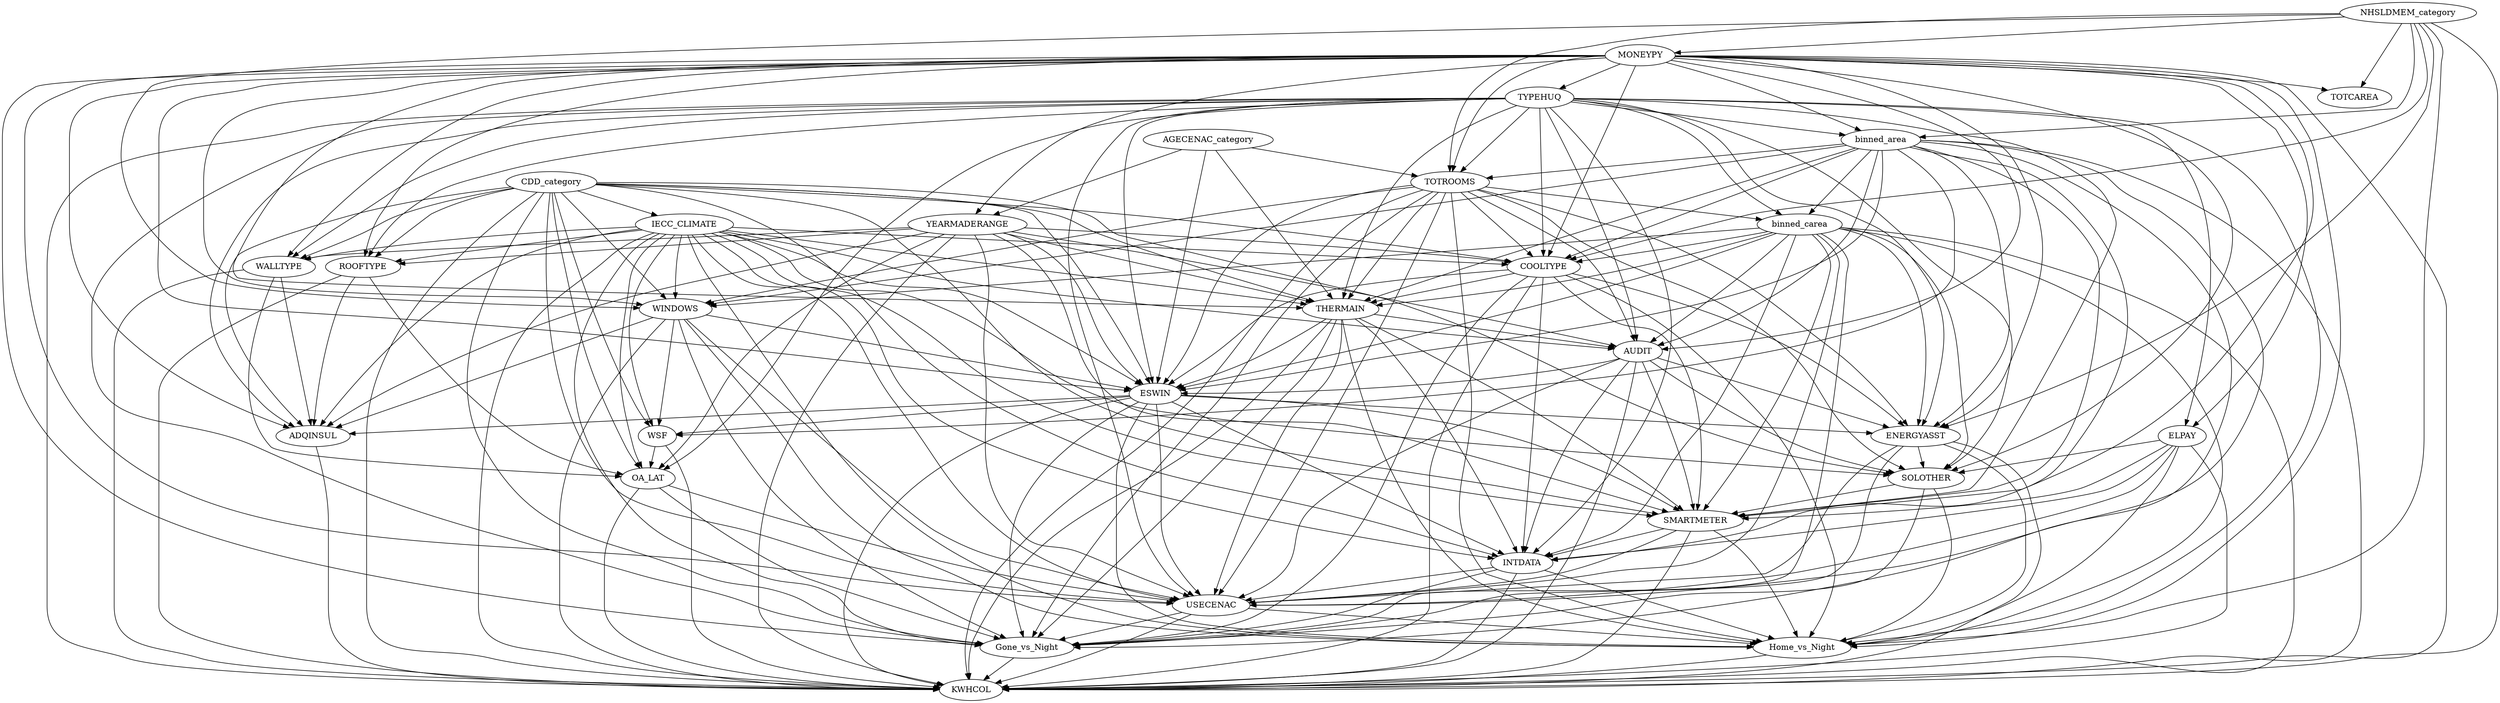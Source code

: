 digraph {
	CDD_category -> IECC_CLIMATE
	CDD_category -> WSF
	CDD_category -> COOLTYPE
	CDD_category -> THERMAIN
	CDD_category -> Gone_vs_Night
	CDD_category -> USECENAC
	CDD_category -> ROOFTYPE
	CDD_category -> WALLTYPE
	CDD_category -> WINDOWS
	CDD_category -> OA_LAT
	CDD_category -> ADQINSUL
	CDD_category -> ESWIN
	CDD_category -> SMARTMETER
	CDD_category -> INTDATA
	CDD_category -> SOLOTHER
	CDD_category -> KWHCOL
	IECC_CLIMATE -> WSF
	IECC_CLIMATE -> COOLTYPE
	IECC_CLIMATE -> THERMAIN
	IECC_CLIMATE -> Home_vs_Night
	IECC_CLIMATE -> Gone_vs_Night
	IECC_CLIMATE -> USECENAC
	IECC_CLIMATE -> ROOFTYPE
	IECC_CLIMATE -> WALLTYPE
	IECC_CLIMATE -> WINDOWS
	IECC_CLIMATE -> OA_LAT
	IECC_CLIMATE -> ADQINSUL
	IECC_CLIMATE -> AUDIT
	IECC_CLIMATE -> ESWIN
	IECC_CLIMATE -> SMARTMETER
	IECC_CLIMATE -> INTDATA
	IECC_CLIMATE -> SOLOTHER
	IECC_CLIMATE -> KWHCOL
	WINDOWS -> WSF
	binned_area -> WSF
	WSF -> OA_LAT
	ESWIN -> WSF
	WSF -> KWHCOL
	NHSLDMEM_category -> MONEYPY
	NHSLDMEM_category -> COOLTYPE
	NHSLDMEM_category -> Home_vs_Night
	NHSLDMEM_category -> WINDOWS
	NHSLDMEM_category -> TOTROOMS
	NHSLDMEM_category -> binned_area
	NHSLDMEM_category -> TOTCAREA
	NHSLDMEM_category -> ENERGYASST
	NHSLDMEM_category -> KWHCOL
	MONEYPY -> COOLTYPE
	MONEYPY -> THERMAIN
	MONEYPY -> Home_vs_Night
	MONEYPY -> Gone_vs_Night
	MONEYPY -> USECENAC
	MONEYPY -> TYPEHUQ
	MONEYPY -> ROOFTYPE
	MONEYPY -> WALLTYPE
	MONEYPY -> WINDOWS
	MONEYPY -> YEARMADERANGE
	MONEYPY -> TOTROOMS
	MONEYPY -> binned_area
	MONEYPY -> TOTCAREA
	MONEYPY -> ADQINSUL
	MONEYPY -> AUDIT
	MONEYPY -> ESWIN
	MONEYPY -> ELPAY
	MONEYPY -> SMARTMETER
	MONEYPY -> ENERGYASST
	MONEYPY -> SOLOTHER
	MONEYPY -> KWHCOL
	COOLTYPE -> THERMAIN
	COOLTYPE -> Home_vs_Night
	COOLTYPE -> Gone_vs_Night
	TYPEHUQ -> COOLTYPE
	YEARMADERANGE -> COOLTYPE
	TOTROOMS -> COOLTYPE
	binned_area -> COOLTYPE
	binned_carea -> COOLTYPE
	COOLTYPE -> ESWIN
	COOLTYPE -> SMARTMETER
	COOLTYPE -> INTDATA
	COOLTYPE -> ENERGYASST
	COOLTYPE -> KWHCOL
	AGECENAC_category -> THERMAIN
	AGECENAC_category -> YEARMADERANGE
	AGECENAC_category -> TOTROOMS
	AGECENAC_category -> ESWIN
	THERMAIN -> Home_vs_Night
	THERMAIN -> Gone_vs_Night
	THERMAIN -> USECENAC
	TYPEHUQ -> THERMAIN
	YEARMADERANGE -> THERMAIN
	TOTROOMS -> THERMAIN
	binned_area -> THERMAIN
	binned_carea -> THERMAIN
	THERMAIN -> AUDIT
	THERMAIN -> ESWIN
	THERMAIN -> SMARTMETER
	THERMAIN -> INTDATA
	THERMAIN -> KWHCOL
	USECENAC -> Home_vs_Night
	TYPEHUQ -> Home_vs_Night
	WINDOWS -> Home_vs_Night
	TOTROOMS -> Home_vs_Night
	binned_carea -> Home_vs_Night
	ESWIN -> Home_vs_Night
	ELPAY -> Home_vs_Night
	SMARTMETER -> Home_vs_Night
	INTDATA -> Home_vs_Night
	ENERGYASST -> Home_vs_Night
	SOLOTHER -> Home_vs_Night
	Home_vs_Night -> KWHCOL
	USECENAC -> Gone_vs_Night
	TYPEHUQ -> Gone_vs_Night
	WINDOWS -> Gone_vs_Night
	TOTROOMS -> Gone_vs_Night
	binned_area -> Gone_vs_Night
	binned_carea -> Gone_vs_Night
	OA_LAT -> Gone_vs_Night
	ESWIN -> Gone_vs_Night
	INTDATA -> Gone_vs_Night
	ENERGYASST -> Gone_vs_Night
	SOLOTHER -> Gone_vs_Night
	Gone_vs_Night -> KWHCOL
	TYPEHUQ -> USECENAC
	WINDOWS -> USECENAC
	YEARMADERANGE -> USECENAC
	TOTROOMS -> USECENAC
	binned_area -> USECENAC
	binned_carea -> USECENAC
	OA_LAT -> USECENAC
	AUDIT -> USECENAC
	ESWIN -> USECENAC
	ELPAY -> USECENAC
	SMARTMETER -> USECENAC
	INTDATA -> USECENAC
	ENERGYASST -> USECENAC
	USECENAC -> KWHCOL
	TYPEHUQ -> ROOFTYPE
	TYPEHUQ -> WALLTYPE
	TYPEHUQ -> TOTROOMS
	TYPEHUQ -> binned_area
	TYPEHUQ -> binned_carea
	TYPEHUQ -> OA_LAT
	TYPEHUQ -> ADQINSUL
	TYPEHUQ -> AUDIT
	TYPEHUQ -> ESWIN
	TYPEHUQ -> ELPAY
	TYPEHUQ -> SMARTMETER
	TYPEHUQ -> INTDATA
	TYPEHUQ -> ENERGYASST
	TYPEHUQ -> SOLOTHER
	TYPEHUQ -> KWHCOL
	YEARMADERANGE -> ROOFTYPE
	ROOFTYPE -> OA_LAT
	ROOFTYPE -> ADQINSUL
	ROOFTYPE -> KWHCOL
	YEARMADERANGE -> WALLTYPE
	WALLTYPE -> OA_LAT
	WALLTYPE -> ADQINSUL
	WALLTYPE -> KWHCOL
	TOTROOMS -> WINDOWS
	binned_area -> WINDOWS
	binned_carea -> WINDOWS
	WINDOWS -> ADQINSUL
	WINDOWS -> ESWIN
	WINDOWS -> KWHCOL
	YEARMADERANGE -> OA_LAT
	YEARMADERANGE -> ADQINSUL
	YEARMADERANGE -> AUDIT
	YEARMADERANGE -> ESWIN
	YEARMADERANGE -> SMARTMETER
	YEARMADERANGE -> KWHCOL
	binned_area -> TOTROOMS
	TOTROOMS -> binned_carea
	TOTROOMS -> AUDIT
	TOTROOMS -> ESWIN
	TOTROOMS -> ENERGYASST
	TOTROOMS -> SOLOTHER
	TOTROOMS -> KWHCOL
	binned_area -> binned_carea
	binned_area -> AUDIT
	binned_area -> ESWIN
	binned_area -> SMARTMETER
	binned_area -> INTDATA
	binned_area -> ENERGYASST
	binned_area -> KWHCOL
	binned_carea -> AUDIT
	binned_carea -> ESWIN
	binned_carea -> SMARTMETER
	binned_carea -> INTDATA
	binned_carea -> ENERGYASST
	binned_carea -> SOLOTHER
	binned_carea -> KWHCOL
	OA_LAT -> KWHCOL
	ESWIN -> ADQINSUL
	ADQINSUL -> KWHCOL
	AUDIT -> ESWIN
	AUDIT -> SMARTMETER
	AUDIT -> INTDATA
	AUDIT -> ENERGYASST
	AUDIT -> SOLOTHER
	AUDIT -> KWHCOL
	ESWIN -> SMARTMETER
	ESWIN -> INTDATA
	ESWIN -> ENERGYASST
	ESWIN -> KWHCOL
	ELPAY -> SMARTMETER
	ELPAY -> INTDATA
	ELPAY -> SOLOTHER
	ELPAY -> KWHCOL
	SMARTMETER -> INTDATA
	SOLOTHER -> SMARTMETER
	SMARTMETER -> KWHCOL
	INTDATA -> KWHCOL
	ENERGYASST -> SOLOTHER
	ENERGYASST -> KWHCOL
}
